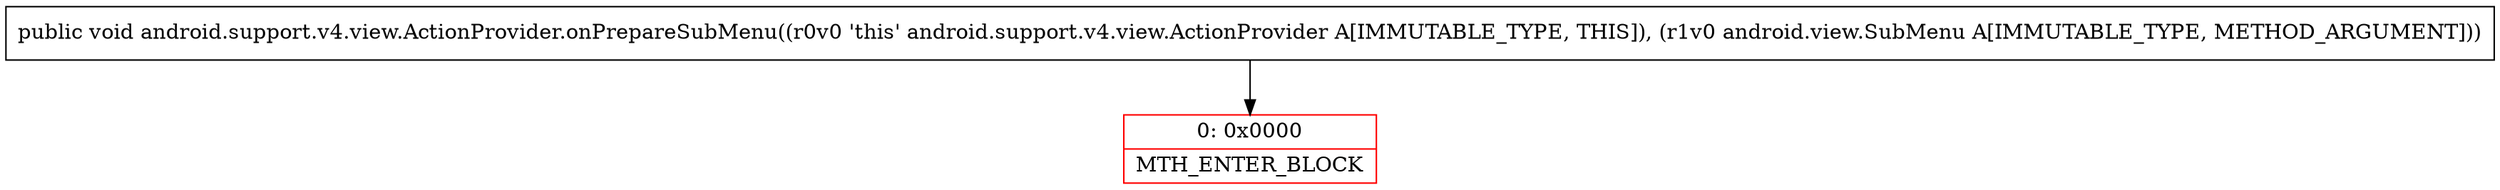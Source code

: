 digraph "CFG forandroid.support.v4.view.ActionProvider.onPrepareSubMenu(Landroid\/view\/SubMenu;)V" {
subgraph cluster_Region_1990762218 {
label = "R(0)";
node [shape=record,color=blue];
}
Node_0 [shape=record,color=red,label="{0\:\ 0x0000|MTH_ENTER_BLOCK\l}"];
MethodNode[shape=record,label="{public void android.support.v4.view.ActionProvider.onPrepareSubMenu((r0v0 'this' android.support.v4.view.ActionProvider A[IMMUTABLE_TYPE, THIS]), (r1v0 android.view.SubMenu A[IMMUTABLE_TYPE, METHOD_ARGUMENT])) }"];
MethodNode -> Node_0;
}

